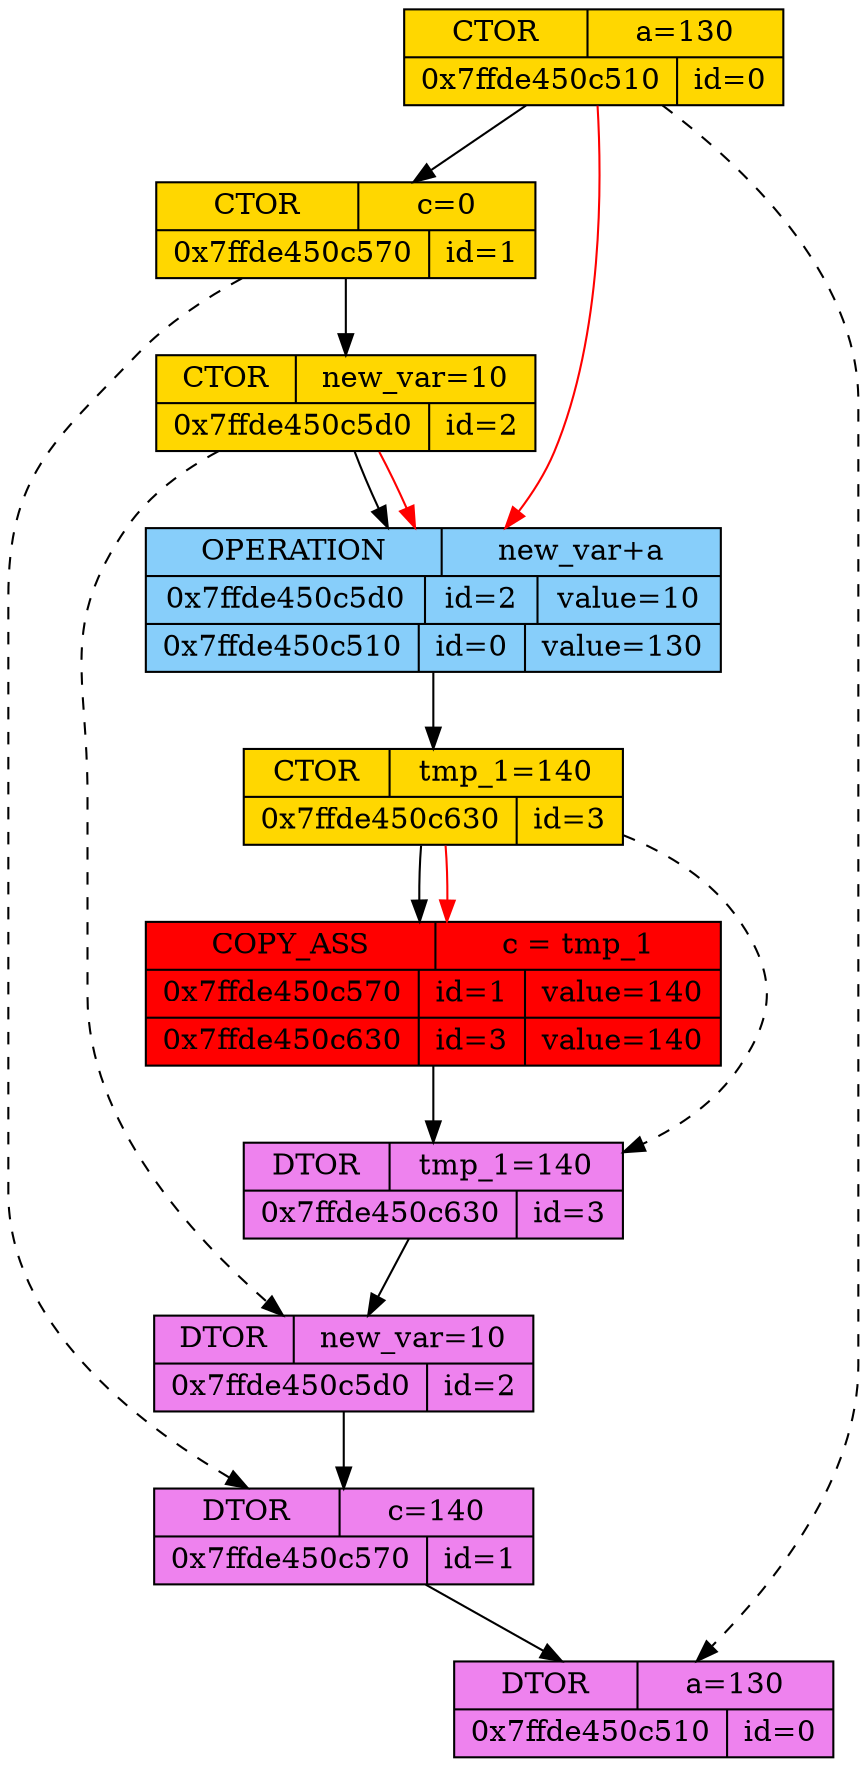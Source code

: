 digraph graphname {
	node0CTOR [shape="record", style="filled", fillcolor="gold", label="{{CTOR | a=130}|{0x7ffde450c510 | id=0}}"]
	node1CTOR [shape="record", style="filled", fillcolor="gold", label="{{CTOR | c=0}|{0x7ffde450c570 | id=1}}"]
	node0CTOR -> node1CTOR
	node2CTOR [shape="record", style="filled", fillcolor="gold", label="{{CTOR | new_var=10}|{0x7ffde450c5d0 | id=2}}"]
	node1CTOR -> node2CTOR
	node2OPERATION0 [shape="record", style="filled", fillcolor="lightskyblue", label="{{OPERATION | new_var+a}|{0x7ffde450c5d0 | id=2 | value=10}|{0x7ffde450c510 | id=0 | value=130}}"]
	node2CTOR -> node2OPERATION0
	node2CTOR -> node2OPERATION0[color="red"]
	node0CTOR -> node2OPERATION0[color="red"]
	node3CTOR [shape="record", style="filled", fillcolor="gold", label="{{CTOR | tmp_1=140}|{0x7ffde450c630 | id=3}}"]
	node2OPERATION0 -> node3CTOR
	node1COPY_ASS3 [shape="record", style="filled", fillcolor="red", label="{{COPY_ASS | c = tmp_1}|{0x7ffde450c570 | id=1 | value=140}|{0x7ffde450c630 | id=3 | value=140}}"]
	node3CTOR -> node1COPY_ASS3
	node3CTOR -> node1COPY_ASS3[color="red"]
	node3DTOR [shape="record", style="filled", fillcolor="violet", label="{{DTOR | tmp_1=140}|{0x7ffde450c630 | id=3}}"]
	node1COPY_ASS3 -> node3DTOR
	node3CTOR -> node3DTOR[style="dashed"]
	node2DTOR [shape="record", style="filled", fillcolor="violet", label="{{DTOR | new_var=10}|{0x7ffde450c5d0 | id=2}}"]
	node3DTOR -> node2DTOR
	node2CTOR -> node2DTOR[style="dashed"]
	node1DTOR [shape="record", style="filled", fillcolor="violet", label="{{DTOR | c=140}|{0x7ffde450c570 | id=1}}"]
	node2DTOR -> node1DTOR
	node1CTOR -> node1DTOR[style="dashed"]
	node0DTOR [shape="record", style="filled", fillcolor="violet", label="{{DTOR | a=130}|{0x7ffde450c510 | id=0}}"]
	node1DTOR -> node0DTOR
	node0CTOR -> node0DTOR[style="dashed"]
}
